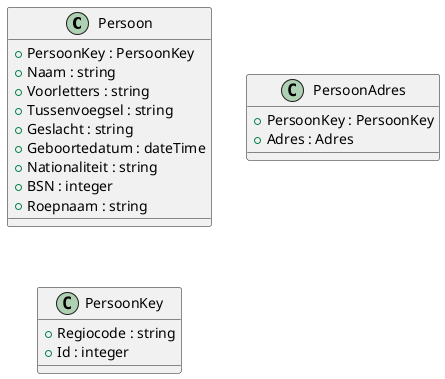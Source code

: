 @startuml

class Persoon {
    +PersoonKey : PersoonKey
    +Naam : string
    +Voorletters : string
    +Tussenvoegsel : string
    +Geslacht : string
    +Geboortedatum : dateTime
    +Nationaliteit : string
    +BSN : integer
    +Roepnaam : string
}
class PersoonAdres {
    +PersoonKey : PersoonKey
    +Adres : Adres
}
class PersoonKey {
    +Regiocode : string
    +Id : integer
}

@enduml

